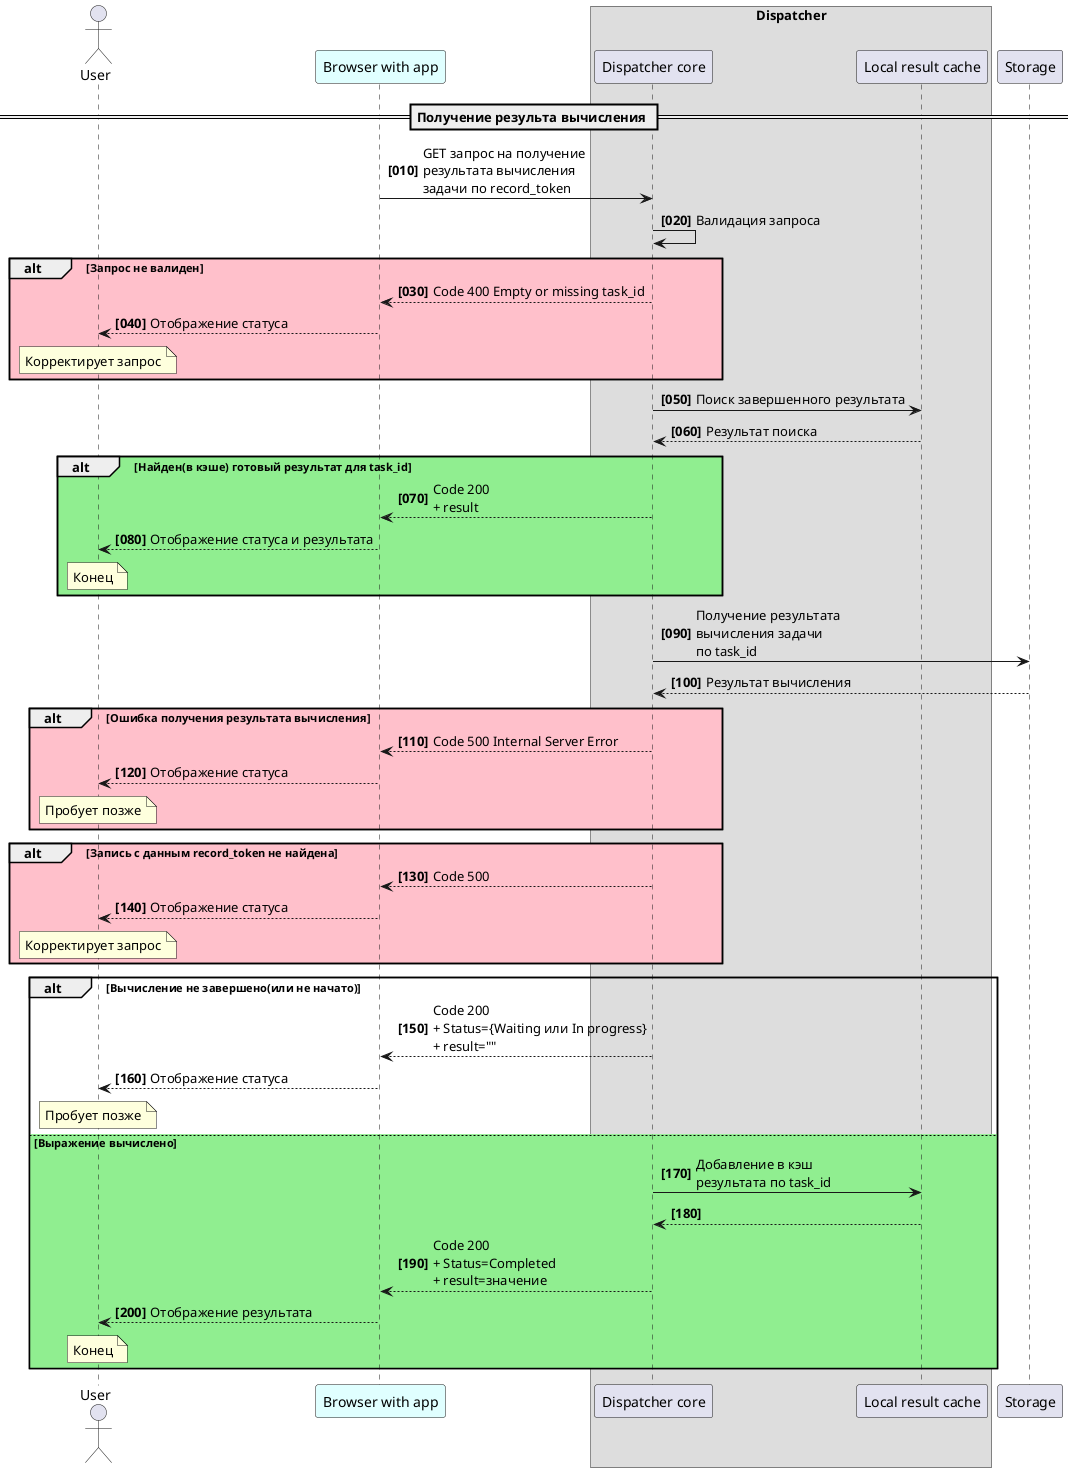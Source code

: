 @startuml
actor User
participant "Browser with app" as Browser #LightCyan

box "Dispatcher"
participant "Dispatcher core" as Dispatcher
participant "Local result cache" as LocalCache
end box

participant Storage


autonumber 10 10 "<b>[000]"


== Получение результа вычисления ==

Browser -> Dispatcher: GET запрос на получение \nрезультата вычисления \nзадачи по record_token 

Dispatcher -> Dispatcher: Валидация запроса
alt #Pink Запрос не валиден
  Dispatcher--> Browser: Code 400 Empty or missing task_id
  Browser--> User: Отображение статуса
  note over User: Корректирует запрос 
end

Dispatcher -> LocalCache: Поиск завершенного результата
LocalCache --> Dispatcher: Результат поиска
alt #LightGreen  Найден(в кэше) готовый результат для task_id
  Dispatcher--> Browser: Code 200 \n+ result
  Browser--> User: Отображение статуса и результата
  note over User: Конец
end

Dispatcher -> Storage: Получение результата \nвычисления задачи \nпо task_id  
Storage --> Dispatcher: Результат вычисления


alt #Pink Ошибка получения результата вычисления
  Dispatcher--> Browser: Code 500 Internal Server Error
  Browser--> User: Отображение статуса
  note over User: Пробует позже
end  

alt #Pink Запись с данным record_token не найдена
    Dispatcher--> Browser: Code 500 
    Browser--> User: Отображение статуса
    note over User: Корректирует запрос  
end

alt Вычисление не завершено(или не начато)
    Dispatcher--> Browser: Code 200 \n+ Status={Waiting или In progress}\n+ result="" 
    Browser--> User: Отображение статуса
    note over User: Пробует позже
else #LightGreen Выражение вычислено
  Dispatcher -> LocalCache: Добавление в кэш \nрезультата по task_id 
  LocalCache --> Dispatcher: 

  Dispatcher--> Browser: Code 200 \n+ Status=Completed\n+ result=значение 
  Browser--> User: Отображение результата
   note over User: Конец
end

@enduml